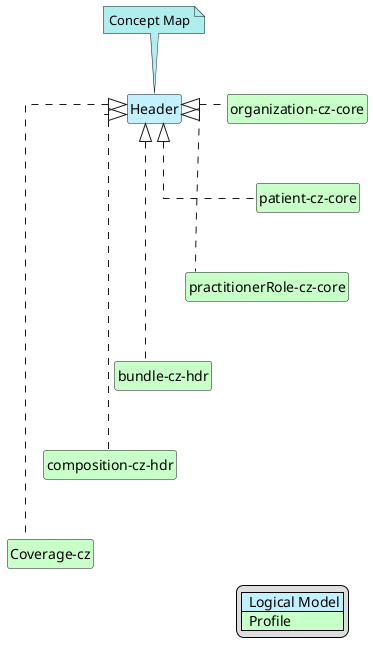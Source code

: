 @startuml
hide circle
hide stereotype
hide members
hide methods
skinparam linetype ortho
skinparam class {
BackgroundColor<<LogicalModel>> #APPLICATION
BackgroundColor<<Profile>> #TECHNOLOGY
}
legend right
| <#APPLICATION>  Logical Model |
| <#TECHNOLOGY>  Profile |
endlegend
class "Header" <<LogicalModel>> [[StructureDefinition-Header.html]]
note top #PaleTurquoise [[ConceptMap-hdrHeader2FHIR-cz-hdr.html]]
Concept Map
endnote
class "organization-cz-core" <<Profile>> [[https://build.fhir.org/ig/HL7-cz/cz-core/StructureDefinition-cz-organization-core.html]]
"Header" <|. "organization-cz-core"
class "patient-cz-core" <<Profile>> [[https://build.fhir.org/ig/HL7-cz/cz-core/StructureDefinition-cz-patient-core.html]]
"Header" <|. "patient-cz-core"
"organization-cz-core" -d[hidden]-> "patient-cz-core"
class "practitionerRole-cz-core" <<Profile>> [[https://build.fhir.org/ig/HL7-cz/cz-core/StructureDefinition-cz-practitionerrole-core.html]]
"Header" <|. "practitionerRole-cz-core"
"patient-cz-core" -d[hidden]-> "practitionerRole-cz-core"
class "bundle-cz-hdr" <<Profile>> [[StructureDefinition-cz-bundle-hdr.html]]
"Header" <|. "bundle-cz-hdr"
"practitionerRole-cz-core" -d[hidden]-> "bundle-cz-hdr"
class "composition-cz-hdr" <<Profile>> [[StructureDefinition-cz-composition-hdr.html]]
"Header" <|. "composition-cz-hdr"
"bundle-cz-hdr" -d[hidden]-> "composition-cz-hdr"
class "Coverage-cz" <<Profile>> [[https://build.fhir.org/ig/HL7-cz/cz-core/StructureDefinition-cz-coverage.html]]
"Header" <|. "Coverage-cz"
"composition-cz-hdr" -d[hidden]-> "Coverage-cz"
@enduml
